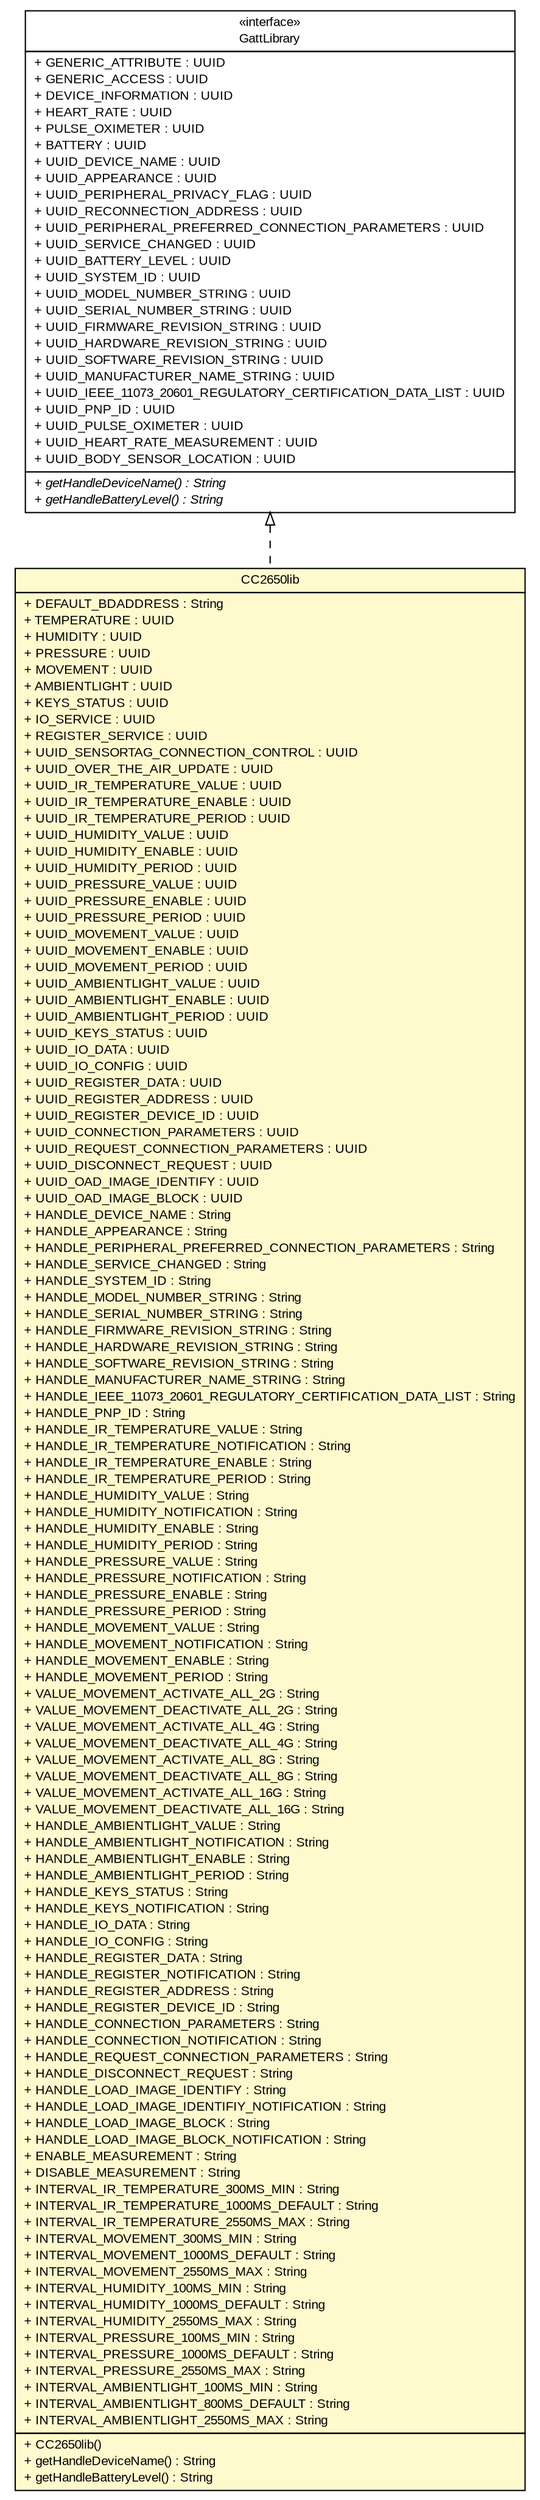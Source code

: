 #!/usr/local/bin/dot
#
# Class diagram 
# Generated by UMLGraph version R5_6 (http://www.umlgraph.org/)
#

digraph G {
	edge [fontname="arial",fontsize=10,labelfontname="arial",labelfontsize=10];
	node [fontname="arial",fontsize=10,shape=plaintext];
	nodesep=0.25;
	ranksep=0.5;
	// de.fhg.fit.biomos.sensorplatform.gatt.CC2650lib
	c2253 [label=<<table title="de.fhg.fit.biomos.sensorplatform.gatt.CC2650lib" border="0" cellborder="1" cellspacing="0" cellpadding="2" port="p" bgcolor="lemonChiffon" href="./CC2650lib.html">
		<tr><td><table border="0" cellspacing="0" cellpadding="1">
<tr><td align="center" balign="center"> CC2650lib </td></tr>
		</table></td></tr>
		<tr><td><table border="0" cellspacing="0" cellpadding="1">
<tr><td align="left" balign="left"> + DEFAULT_BDADDRESS : String </td></tr>
<tr><td align="left" balign="left"> + TEMPERATURE : UUID </td></tr>
<tr><td align="left" balign="left"> + HUMIDITY : UUID </td></tr>
<tr><td align="left" balign="left"> + PRESSURE : UUID </td></tr>
<tr><td align="left" balign="left"> + MOVEMENT : UUID </td></tr>
<tr><td align="left" balign="left"> + AMBIENTLIGHT : UUID </td></tr>
<tr><td align="left" balign="left"> + KEYS_STATUS : UUID </td></tr>
<tr><td align="left" balign="left"> + IO_SERVICE : UUID </td></tr>
<tr><td align="left" balign="left"> + REGISTER_SERVICE : UUID </td></tr>
<tr><td align="left" balign="left"> + UUID_SENSORTAG_CONNECTION_CONTROL : UUID </td></tr>
<tr><td align="left" balign="left"> + UUID_OVER_THE_AIR_UPDATE : UUID </td></tr>
<tr><td align="left" balign="left"> + UUID_IR_TEMPERATURE_VALUE : UUID </td></tr>
<tr><td align="left" balign="left"> + UUID_IR_TEMPERATURE_ENABLE : UUID </td></tr>
<tr><td align="left" balign="left"> + UUID_IR_TEMPERATURE_PERIOD : UUID </td></tr>
<tr><td align="left" balign="left"> + UUID_HUMIDITY_VALUE : UUID </td></tr>
<tr><td align="left" balign="left"> + UUID_HUMIDITY_ENABLE : UUID </td></tr>
<tr><td align="left" balign="left"> + UUID_HUMIDITY_PERIOD : UUID </td></tr>
<tr><td align="left" balign="left"> + UUID_PRESSURE_VALUE : UUID </td></tr>
<tr><td align="left" balign="left"> + UUID_PRESSURE_ENABLE : UUID </td></tr>
<tr><td align="left" balign="left"> + UUID_PRESSURE_PERIOD : UUID </td></tr>
<tr><td align="left" balign="left"> + UUID_MOVEMENT_VALUE : UUID </td></tr>
<tr><td align="left" balign="left"> + UUID_MOVEMENT_ENABLE : UUID </td></tr>
<tr><td align="left" balign="left"> + UUID_MOVEMENT_PERIOD : UUID </td></tr>
<tr><td align="left" balign="left"> + UUID_AMBIENTLIGHT_VALUE : UUID </td></tr>
<tr><td align="left" balign="left"> + UUID_AMBIENTLIGHT_ENABLE : UUID </td></tr>
<tr><td align="left" balign="left"> + UUID_AMBIENTLIGHT_PERIOD : UUID </td></tr>
<tr><td align="left" balign="left"> + UUID_KEYS_STATUS : UUID </td></tr>
<tr><td align="left" balign="left"> + UUID_IO_DATA : UUID </td></tr>
<tr><td align="left" balign="left"> + UUID_IO_CONFIG : UUID </td></tr>
<tr><td align="left" balign="left"> + UUID_REGISTER_DATA : UUID </td></tr>
<tr><td align="left" balign="left"> + UUID_REGISTER_ADDRESS : UUID </td></tr>
<tr><td align="left" balign="left"> + UUID_REGISTER_DEVICE_ID : UUID </td></tr>
<tr><td align="left" balign="left"> + UUID_CONNECTION_PARAMETERS : UUID </td></tr>
<tr><td align="left" balign="left"> + UUID_REQUEST_CONNECTION_PARAMETERS : UUID </td></tr>
<tr><td align="left" balign="left"> + UUID_DISCONNECT_REQUEST : UUID </td></tr>
<tr><td align="left" balign="left"> + UUID_OAD_IMAGE_IDENTIFY : UUID </td></tr>
<tr><td align="left" balign="left"> + UUID_OAD_IMAGE_BLOCK : UUID </td></tr>
<tr><td align="left" balign="left"> + HANDLE_DEVICE_NAME : String </td></tr>
<tr><td align="left" balign="left"> + HANDLE_APPEARANCE : String </td></tr>
<tr><td align="left" balign="left"> + HANDLE_PERIPHERAL_PREFERRED_CONNECTION_PARAMETERS : String </td></tr>
<tr><td align="left" balign="left"> + HANDLE_SERVICE_CHANGED : String </td></tr>
<tr><td align="left" balign="left"> + HANDLE_SYSTEM_ID : String </td></tr>
<tr><td align="left" balign="left"> + HANDLE_MODEL_NUMBER_STRING : String </td></tr>
<tr><td align="left" balign="left"> + HANDLE_SERIAL_NUMBER_STRING : String </td></tr>
<tr><td align="left" balign="left"> + HANDLE_FIRMWARE_REVISION_STRING : String </td></tr>
<tr><td align="left" balign="left"> + HANDLE_HARDWARE_REVISION_STRING : String </td></tr>
<tr><td align="left" balign="left"> + HANDLE_SOFTWARE_REVISION_STRING : String </td></tr>
<tr><td align="left" balign="left"> + HANDLE_MANUFACTURER_NAME_STRING : String </td></tr>
<tr><td align="left" balign="left"> + HANDLE_IEEE_11073_20601_REGULATORY_CERTIFICATION_DATA_LIST : String </td></tr>
<tr><td align="left" balign="left"> + HANDLE_PNP_ID : String </td></tr>
<tr><td align="left" balign="left"> + HANDLE_IR_TEMPERATURE_VALUE : String </td></tr>
<tr><td align="left" balign="left"> + HANDLE_IR_TEMPERATURE_NOTIFICATION : String </td></tr>
<tr><td align="left" balign="left"> + HANDLE_IR_TEMPERATURE_ENABLE : String </td></tr>
<tr><td align="left" balign="left"> + HANDLE_IR_TEMPERATURE_PERIOD : String </td></tr>
<tr><td align="left" balign="left"> + HANDLE_HUMIDITY_VALUE : String </td></tr>
<tr><td align="left" balign="left"> + HANDLE_HUMIDITY_NOTIFICATION : String </td></tr>
<tr><td align="left" balign="left"> + HANDLE_HUMIDITY_ENABLE : String </td></tr>
<tr><td align="left" balign="left"> + HANDLE_HUMIDITY_PERIOD : String </td></tr>
<tr><td align="left" balign="left"> + HANDLE_PRESSURE_VALUE : String </td></tr>
<tr><td align="left" balign="left"> + HANDLE_PRESSURE_NOTIFICATION : String </td></tr>
<tr><td align="left" balign="left"> + HANDLE_PRESSURE_ENABLE : String </td></tr>
<tr><td align="left" balign="left"> + HANDLE_PRESSURE_PERIOD : String </td></tr>
<tr><td align="left" balign="left"> + HANDLE_MOVEMENT_VALUE : String </td></tr>
<tr><td align="left" balign="left"> + HANDLE_MOVEMENT_NOTIFICATION : String </td></tr>
<tr><td align="left" balign="left"> + HANDLE_MOVEMENT_ENABLE : String </td></tr>
<tr><td align="left" balign="left"> + HANDLE_MOVEMENT_PERIOD : String </td></tr>
<tr><td align="left" balign="left"> + VALUE_MOVEMENT_ACTIVATE_ALL_2G : String </td></tr>
<tr><td align="left" balign="left"> + VALUE_MOVEMENT_DEACTIVATE_ALL_2G : String </td></tr>
<tr><td align="left" balign="left"> + VALUE_MOVEMENT_ACTIVATE_ALL_4G : String </td></tr>
<tr><td align="left" balign="left"> + VALUE_MOVEMENT_DEACTIVATE_ALL_4G : String </td></tr>
<tr><td align="left" balign="left"> + VALUE_MOVEMENT_ACTIVATE_ALL_8G : String </td></tr>
<tr><td align="left" balign="left"> + VALUE_MOVEMENT_DEACTIVATE_ALL_8G : String </td></tr>
<tr><td align="left" balign="left"> + VALUE_MOVEMENT_ACTIVATE_ALL_16G : String </td></tr>
<tr><td align="left" balign="left"> + VALUE_MOVEMENT_DEACTIVATE_ALL_16G : String </td></tr>
<tr><td align="left" balign="left"> + HANDLE_AMBIENTLIGHT_VALUE : String </td></tr>
<tr><td align="left" balign="left"> + HANDLE_AMBIENTLIGHT_NOTIFICATION : String </td></tr>
<tr><td align="left" balign="left"> + HANDLE_AMBIENTLIGHT_ENABLE : String </td></tr>
<tr><td align="left" balign="left"> + HANDLE_AMBIENTLIGHT_PERIOD : String </td></tr>
<tr><td align="left" balign="left"> + HANDLE_KEYS_STATUS : String </td></tr>
<tr><td align="left" balign="left"> + HANDLE_KEYS_NOTIFICATION : String </td></tr>
<tr><td align="left" balign="left"> + HANDLE_IO_DATA : String </td></tr>
<tr><td align="left" balign="left"> + HANDLE_IO_CONFIG : String </td></tr>
<tr><td align="left" balign="left"> + HANDLE_REGISTER_DATA : String </td></tr>
<tr><td align="left" balign="left"> + HANDLE_REGISTER_NOTIFICATION : String </td></tr>
<tr><td align="left" balign="left"> + HANDLE_REGISTER_ADDRESS : String </td></tr>
<tr><td align="left" balign="left"> + HANDLE_REGISTER_DEVICE_ID : String </td></tr>
<tr><td align="left" balign="left"> + HANDLE_CONNECTION_PARAMETERS : String </td></tr>
<tr><td align="left" balign="left"> + HANDLE_CONNECTION_NOTIFICATION : String </td></tr>
<tr><td align="left" balign="left"> + HANDLE_REQUEST_CONNECTION_PARAMETERS : String </td></tr>
<tr><td align="left" balign="left"> + HANDLE_DISCONNECT_REQUEST : String </td></tr>
<tr><td align="left" balign="left"> + HANDLE_LOAD_IMAGE_IDENTIFY : String </td></tr>
<tr><td align="left" balign="left"> + HANDLE_LOAD_IMAGE_IDENTIFIY_NOTIFICATION : String </td></tr>
<tr><td align="left" balign="left"> + HANDLE_LOAD_IMAGE_BLOCK : String </td></tr>
<tr><td align="left" balign="left"> + HANDLE_LOAD_IMAGE_BLOCK_NOTIFICATION : String </td></tr>
<tr><td align="left" balign="left"> + ENABLE_MEASUREMENT : String </td></tr>
<tr><td align="left" balign="left"> + DISABLE_MEASUREMENT : String </td></tr>
<tr><td align="left" balign="left"> + INTERVAL_IR_TEMPERATURE_300MS_MIN : String </td></tr>
<tr><td align="left" balign="left"> + INTERVAL_IR_TEMPERATURE_1000MS_DEFAULT : String </td></tr>
<tr><td align="left" balign="left"> + INTERVAL_IR_TEMPERATURE_2550MS_MAX : String </td></tr>
<tr><td align="left" balign="left"> + INTERVAL_MOVEMENT_300MS_MIN : String </td></tr>
<tr><td align="left" balign="left"> + INTERVAL_MOVEMENT_1000MS_DEFAULT : String </td></tr>
<tr><td align="left" balign="left"> + INTERVAL_MOVEMENT_2550MS_MAX : String </td></tr>
<tr><td align="left" balign="left"> + INTERVAL_HUMIDITY_100MS_MIN : String </td></tr>
<tr><td align="left" balign="left"> + INTERVAL_HUMIDITY_1000MS_DEFAULT : String </td></tr>
<tr><td align="left" balign="left"> + INTERVAL_HUMIDITY_2550MS_MAX : String </td></tr>
<tr><td align="left" balign="left"> + INTERVAL_PRESSURE_100MS_MIN : String </td></tr>
<tr><td align="left" balign="left"> + INTERVAL_PRESSURE_1000MS_DEFAULT : String </td></tr>
<tr><td align="left" balign="left"> + INTERVAL_PRESSURE_2550MS_MAX : String </td></tr>
<tr><td align="left" balign="left"> + INTERVAL_AMBIENTLIGHT_100MS_MIN : String </td></tr>
<tr><td align="left" balign="left"> + INTERVAL_AMBIENTLIGHT_800MS_DEFAULT : String </td></tr>
<tr><td align="left" balign="left"> + INTERVAL_AMBIENTLIGHT_2550MS_MAX : String </td></tr>
		</table></td></tr>
		<tr><td><table border="0" cellspacing="0" cellpadding="1">
<tr><td align="left" balign="left"> + CC2650lib() </td></tr>
<tr><td align="left" balign="left"> + getHandleDeviceName() : String </td></tr>
<tr><td align="left" balign="left"> + getHandleBatteryLevel() : String </td></tr>
		</table></td></tr>
		</table>>, URL="./CC2650lib.html", fontname="arial", fontcolor="black", fontsize=10.0];
	// de.fhg.fit.biomos.sensorplatform.gatt.GattLibrary
	c2256 [label=<<table title="de.fhg.fit.biomos.sensorplatform.gatt.GattLibrary" border="0" cellborder="1" cellspacing="0" cellpadding="2" port="p" href="./GattLibrary.html">
		<tr><td><table border="0" cellspacing="0" cellpadding="1">
<tr><td align="center" balign="center"> &#171;interface&#187; </td></tr>
<tr><td align="center" balign="center"> GattLibrary </td></tr>
		</table></td></tr>
		<tr><td><table border="0" cellspacing="0" cellpadding="1">
<tr><td align="left" balign="left"> + GENERIC_ATTRIBUTE : UUID </td></tr>
<tr><td align="left" balign="left"> + GENERIC_ACCESS : UUID </td></tr>
<tr><td align="left" balign="left"> + DEVICE_INFORMATION : UUID </td></tr>
<tr><td align="left" balign="left"> + HEART_RATE : UUID </td></tr>
<tr><td align="left" balign="left"> + PULSE_OXIMETER : UUID </td></tr>
<tr><td align="left" balign="left"> + BATTERY : UUID </td></tr>
<tr><td align="left" balign="left"> + UUID_DEVICE_NAME : UUID </td></tr>
<tr><td align="left" balign="left"> + UUID_APPEARANCE : UUID </td></tr>
<tr><td align="left" balign="left"> + UUID_PERIPHERAL_PRIVACY_FLAG : UUID </td></tr>
<tr><td align="left" balign="left"> + UUID_RECONNECTION_ADDRESS : UUID </td></tr>
<tr><td align="left" balign="left"> + UUID_PERIPHERAL_PREFERRED_CONNECTION_PARAMETERS : UUID </td></tr>
<tr><td align="left" balign="left"> + UUID_SERVICE_CHANGED : UUID </td></tr>
<tr><td align="left" balign="left"> + UUID_BATTERY_LEVEL : UUID </td></tr>
<tr><td align="left" balign="left"> + UUID_SYSTEM_ID : UUID </td></tr>
<tr><td align="left" balign="left"> + UUID_MODEL_NUMBER_STRING : UUID </td></tr>
<tr><td align="left" balign="left"> + UUID_SERIAL_NUMBER_STRING : UUID </td></tr>
<tr><td align="left" balign="left"> + UUID_FIRMWARE_REVISION_STRING : UUID </td></tr>
<tr><td align="left" balign="left"> + UUID_HARDWARE_REVISION_STRING : UUID </td></tr>
<tr><td align="left" balign="left"> + UUID_SOFTWARE_REVISION_STRING : UUID </td></tr>
<tr><td align="left" balign="left"> + UUID_MANUFACTURER_NAME_STRING : UUID </td></tr>
<tr><td align="left" balign="left"> + UUID_IEEE_11073_20601_REGULATORY_CERTIFICATION_DATA_LIST : UUID </td></tr>
<tr><td align="left" balign="left"> + UUID_PNP_ID : UUID </td></tr>
<tr><td align="left" balign="left"> + UUID_PULSE_OXIMETER : UUID </td></tr>
<tr><td align="left" balign="left"> + UUID_HEART_RATE_MEASUREMENT : UUID </td></tr>
<tr><td align="left" balign="left"> + UUID_BODY_SENSOR_LOCATION : UUID </td></tr>
		</table></td></tr>
		<tr><td><table border="0" cellspacing="0" cellpadding="1">
<tr><td align="left" balign="left"><font face="arial italic" point-size="10.0"> + getHandleDeviceName() : String </font></td></tr>
<tr><td align="left" balign="left"><font face="arial italic" point-size="10.0"> + getHandleBatteryLevel() : String </font></td></tr>
		</table></td></tr>
		</table>>, URL="./GattLibrary.html", fontname="arial", fontcolor="black", fontsize=10.0];
	//de.fhg.fit.biomos.sensorplatform.gatt.CC2650lib implements de.fhg.fit.biomos.sensorplatform.gatt.GattLibrary
	c2256:p -> c2253:p [dir=back,arrowtail=empty,style=dashed];
}

